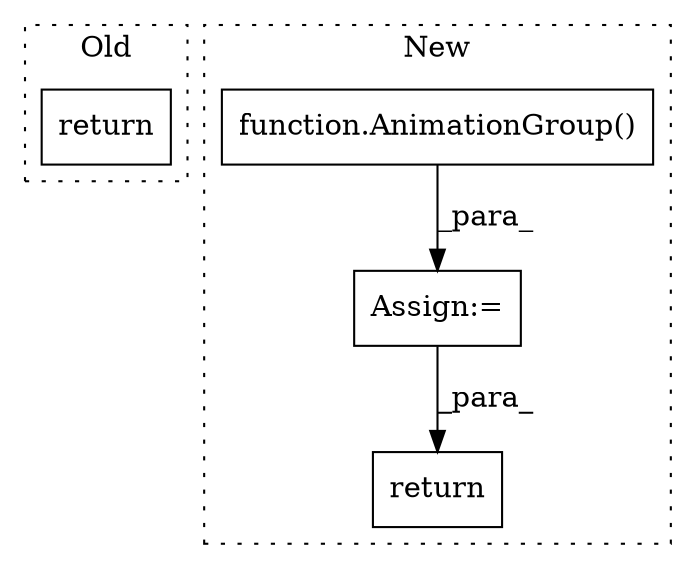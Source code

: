 digraph G {
subgraph cluster0 {
1 [label="return" a="93" s="4248" l="7" shape="box"];
label = "Old";
style="dotted";
}
subgraph cluster1 {
2 [label="function.AnimationGroup()" a="75" s="7055,7204" l="28,36" shape="box"];
3 [label="Assign:=" a="68" s="7052" l="3" shape="box"];
4 [label="return" a="93" s="7250" l="7" shape="box"];
label = "New";
style="dotted";
}
2 -> 3 [label="_para_"];
3 -> 4 [label="_para_"];
}